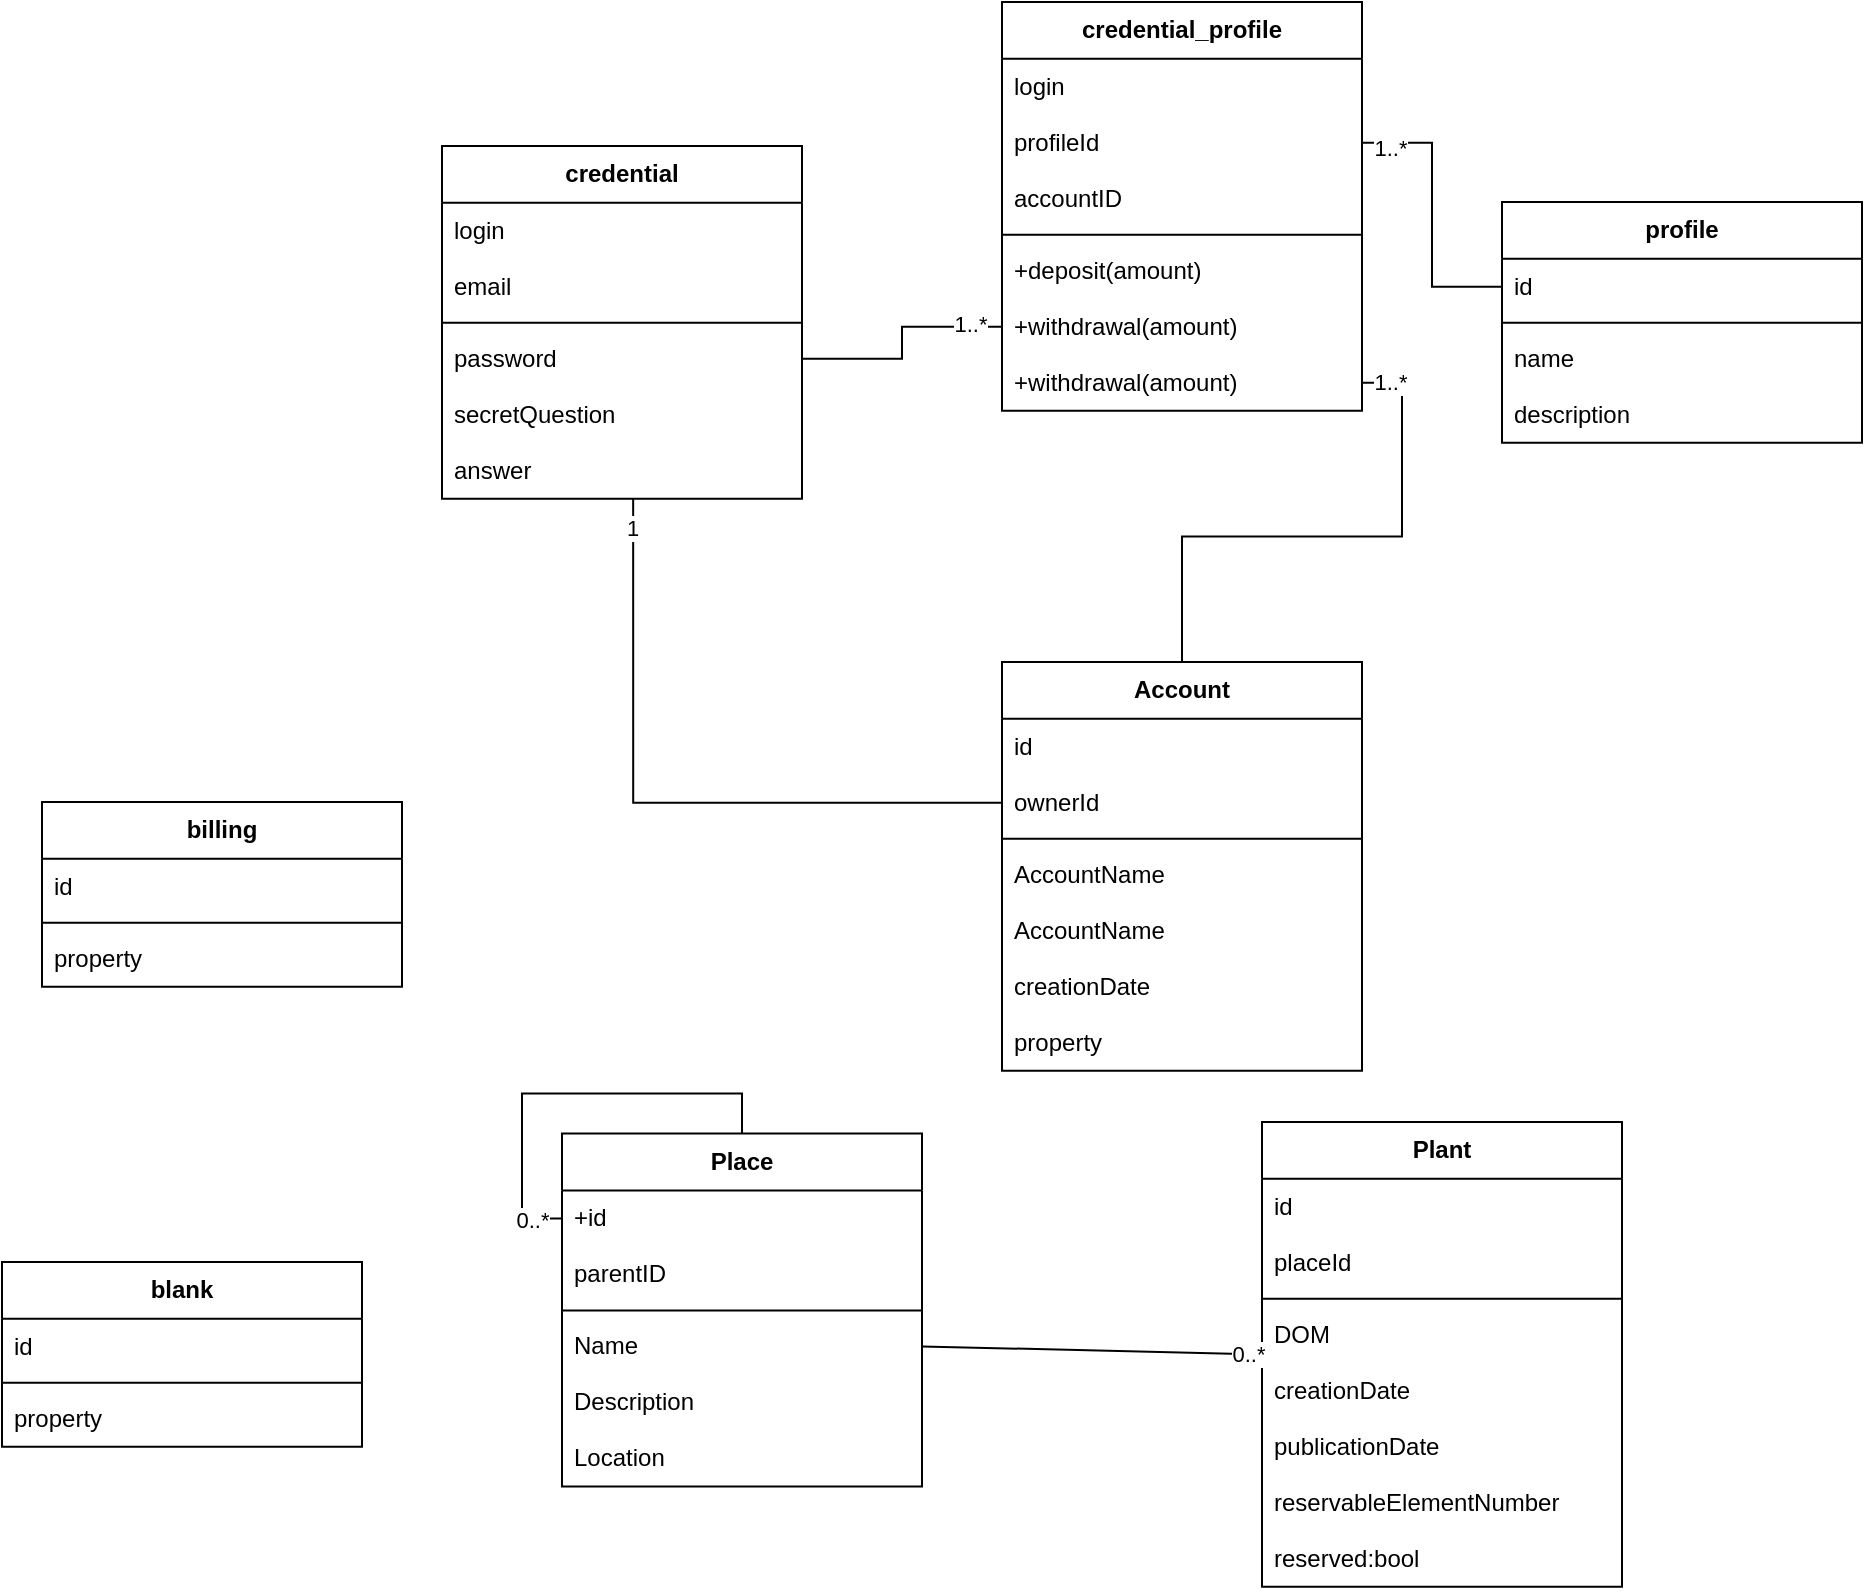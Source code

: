 <mxfile version="25.0.3">
  <diagram name="Page-1" id="x2t5C4RU685nWMusXcoe">
    <mxGraphModel dx="1430" dy="1666" grid="1" gridSize="10" guides="1" tooltips="1" connect="1" arrows="1" fold="1" page="1" pageScale="1" pageWidth="850" pageHeight="1100" math="0" shadow="0">
      <root>
        <mxCell id="0" />
        <mxCell id="1" parent="0" />
        <mxCell id="wzfwyT9dnHNH-9bryAYG-8" value="Plant" style="swimlane;fontStyle=1;align=center;verticalAlign=top;childLayout=stackLayout;horizontal=1;startSize=28.4;horizontalStack=0;resizeParent=1;resizeParentMax=0;resizeLast=0;collapsible=0;marginBottom=0;" vertex="1" parent="1">
          <mxGeometry x="690" y="500" width="180" height="232.4" as="geometry" />
        </mxCell>
        <mxCell id="wzfwyT9dnHNH-9bryAYG-23" value="id" style="text;strokeColor=none;fillColor=none;align=left;verticalAlign=top;spacingLeft=4;spacingRight=4;overflow=hidden;rotatable=0;points=[[0,0.5],[1,0.5]];portConstraint=eastwest;" vertex="1" parent="wzfwyT9dnHNH-9bryAYG-8">
          <mxGeometry y="28.4" width="180" height="28" as="geometry" />
        </mxCell>
        <mxCell id="wzfwyT9dnHNH-9bryAYG-9" value="placeId" style="text;strokeColor=none;fillColor=none;align=left;verticalAlign=top;spacingLeft=4;spacingRight=4;overflow=hidden;rotatable=0;points=[[0,0.5],[1,0.5]];portConstraint=eastwest;" vertex="1" parent="wzfwyT9dnHNH-9bryAYG-8">
          <mxGeometry y="56.4" width="180" height="28" as="geometry" />
        </mxCell>
        <mxCell id="wzfwyT9dnHNH-9bryAYG-11" style="line;strokeWidth=1;fillColor=none;align=left;verticalAlign=middle;spacingTop=-1;spacingLeft=3;spacingRight=3;rotatable=0;labelPosition=right;points=[];portConstraint=eastwest;strokeColor=inherit;" vertex="1" parent="wzfwyT9dnHNH-9bryAYG-8">
          <mxGeometry y="84.4" width="180" height="8" as="geometry" />
        </mxCell>
        <mxCell id="wzfwyT9dnHNH-9bryAYG-12" value="DOM" style="text;strokeColor=none;fillColor=none;align=left;verticalAlign=top;spacingLeft=4;spacingRight=4;overflow=hidden;rotatable=0;points=[[0,0.5],[1,0.5]];portConstraint=eastwest;" vertex="1" parent="wzfwyT9dnHNH-9bryAYG-8">
          <mxGeometry y="92.4" width="180" height="28" as="geometry" />
        </mxCell>
        <mxCell id="wzfwyT9dnHNH-9bryAYG-62" value="creationDate" style="text;strokeColor=none;fillColor=none;align=left;verticalAlign=top;spacingLeft=4;spacingRight=4;overflow=hidden;rotatable=0;points=[[0,0.5],[1,0.5]];portConstraint=eastwest;" vertex="1" parent="wzfwyT9dnHNH-9bryAYG-8">
          <mxGeometry y="120.4" width="180" height="28" as="geometry" />
        </mxCell>
        <mxCell id="wzfwyT9dnHNH-9bryAYG-13" value="publicationDate" style="text;strokeColor=none;fillColor=none;align=left;verticalAlign=top;spacingLeft=4;spacingRight=4;overflow=hidden;rotatable=0;points=[[0,0.5],[1,0.5]];portConstraint=eastwest;" vertex="1" parent="wzfwyT9dnHNH-9bryAYG-8">
          <mxGeometry y="148.4" width="180" height="28" as="geometry" />
        </mxCell>
        <mxCell id="wzfwyT9dnHNH-9bryAYG-66" value="reservableElementNumber" style="text;strokeColor=none;fillColor=none;align=left;verticalAlign=top;spacingLeft=4;spacingRight=4;overflow=hidden;rotatable=0;points=[[0,0.5],[1,0.5]];portConstraint=eastwest;" vertex="1" parent="wzfwyT9dnHNH-9bryAYG-8">
          <mxGeometry y="176.4" width="180" height="28" as="geometry" />
        </mxCell>
        <mxCell id="wzfwyT9dnHNH-9bryAYG-67" value="reserved:bool" style="text;strokeColor=none;fillColor=none;align=left;verticalAlign=top;spacingLeft=4;spacingRight=4;overflow=hidden;rotatable=0;points=[[0,0.5],[1,0.5]];portConstraint=eastwest;" vertex="1" parent="wzfwyT9dnHNH-9bryAYG-8">
          <mxGeometry y="204.4" width="180" height="28" as="geometry" />
        </mxCell>
        <mxCell id="wzfwyT9dnHNH-9bryAYG-15" value="Place" style="swimlane;fontStyle=1;align=center;verticalAlign=top;childLayout=stackLayout;horizontal=1;startSize=28.4;horizontalStack=0;resizeParent=1;resizeParentMax=0;resizeLast=0;collapsible=0;marginBottom=0;" vertex="1" parent="1">
          <mxGeometry x="340" y="505.8" width="180" height="176.4" as="geometry" />
        </mxCell>
        <mxCell id="wzfwyT9dnHNH-9bryAYG-16" value="+id" style="text;strokeColor=none;fillColor=none;align=left;verticalAlign=top;spacingLeft=4;spacingRight=4;overflow=hidden;rotatable=0;points=[[0,0.5],[1,0.5]];portConstraint=eastwest;" vertex="1" parent="wzfwyT9dnHNH-9bryAYG-15">
          <mxGeometry y="28.4" width="180" height="28" as="geometry" />
        </mxCell>
        <mxCell id="wzfwyT9dnHNH-9bryAYG-64" value="parentID" style="text;strokeColor=none;fillColor=none;align=left;verticalAlign=top;spacingLeft=4;spacingRight=4;overflow=hidden;rotatable=0;points=[[0,0.5],[1,0.5]];portConstraint=eastwest;" vertex="1" parent="wzfwyT9dnHNH-9bryAYG-15">
          <mxGeometry y="56.4" width="180" height="28" as="geometry" />
        </mxCell>
        <mxCell id="wzfwyT9dnHNH-9bryAYG-18" style="line;strokeWidth=1;fillColor=none;align=left;verticalAlign=middle;spacingTop=-1;spacingLeft=3;spacingRight=3;rotatable=0;labelPosition=right;points=[];portConstraint=eastwest;strokeColor=inherit;" vertex="1" parent="wzfwyT9dnHNH-9bryAYG-15">
          <mxGeometry y="84.4" width="180" height="8" as="geometry" />
        </mxCell>
        <mxCell id="wzfwyT9dnHNH-9bryAYG-19" value="Name" style="text;strokeColor=none;fillColor=none;align=left;verticalAlign=top;spacingLeft=4;spacingRight=4;overflow=hidden;rotatable=0;points=[[0,0.5],[1,0.5]];portConstraint=eastwest;" vertex="1" parent="wzfwyT9dnHNH-9bryAYG-15">
          <mxGeometry y="92.4" width="180" height="28" as="geometry" />
        </mxCell>
        <mxCell id="wzfwyT9dnHNH-9bryAYG-20" value="Description" style="text;strokeColor=none;fillColor=none;align=left;verticalAlign=top;spacingLeft=4;spacingRight=4;overflow=hidden;rotatable=0;points=[[0,0.5],[1,0.5]];portConstraint=eastwest;" vertex="1" parent="wzfwyT9dnHNH-9bryAYG-15">
          <mxGeometry y="120.4" width="180" height="28" as="geometry" />
        </mxCell>
        <mxCell id="wzfwyT9dnHNH-9bryAYG-21" value="Location" style="text;strokeColor=none;fillColor=none;align=left;verticalAlign=top;spacingLeft=4;spacingRight=4;overflow=hidden;rotatable=0;points=[[0,0.5],[1,0.5]];portConstraint=eastwest;" vertex="1" parent="wzfwyT9dnHNH-9bryAYG-15">
          <mxGeometry y="148.4" width="180" height="28" as="geometry" />
        </mxCell>
        <mxCell id="wzfwyT9dnHNH-9bryAYG-63" style="edgeStyle=orthogonalEdgeStyle;rounded=0;orthogonalLoop=1;jettySize=auto;html=1;exitX=0.5;exitY=0;exitDx=0;exitDy=0;entryX=0;entryY=0.5;entryDx=0;entryDy=0;endArrow=none;endFill=0;" edge="1" parent="wzfwyT9dnHNH-9bryAYG-15" source="wzfwyT9dnHNH-9bryAYG-15" target="wzfwyT9dnHNH-9bryAYG-16">
          <mxGeometry relative="1" as="geometry" />
        </mxCell>
        <mxCell id="wzfwyT9dnHNH-9bryAYG-65" value="0..*" style="edgeLabel;html=1;align=center;verticalAlign=middle;resizable=0;points=[];" vertex="1" connectable="0" parent="wzfwyT9dnHNH-9bryAYG-63">
          <mxGeometry x="0.854" y="-1" relative="1" as="geometry">
            <mxPoint as="offset" />
          </mxGeometry>
        </mxCell>
        <mxCell id="wzfwyT9dnHNH-9bryAYG-24" value="" style="endArrow=none;html=1;rounded=0;entryX=0;entryY=0.5;entryDx=0;entryDy=0;exitX=1;exitY=0.5;exitDx=0;exitDy=0;" edge="1" parent="1" source="wzfwyT9dnHNH-9bryAYG-19" target="wzfwyT9dnHNH-9bryAYG-8">
          <mxGeometry width="50" height="50" relative="1" as="geometry">
            <mxPoint x="530" y="592.2" as="sourcePoint" />
            <mxPoint x="590" y="515.8" as="targetPoint" />
          </mxGeometry>
        </mxCell>
        <mxCell id="wzfwyT9dnHNH-9bryAYG-28" value="0..*" style="edgeLabel;html=1;align=center;verticalAlign=middle;resizable=0;points=[];" vertex="1" connectable="0" parent="wzfwyT9dnHNH-9bryAYG-24">
          <mxGeometry x="0.92" relative="1" as="geometry">
            <mxPoint as="offset" />
          </mxGeometry>
        </mxCell>
        <mxCell id="wzfwyT9dnHNH-9bryAYG-29" value="credential" style="swimlane;fontStyle=1;align=center;verticalAlign=top;childLayout=stackLayout;horizontal=1;startSize=28.4;horizontalStack=0;resizeParent=1;resizeParentMax=0;resizeLast=0;collapsible=0;marginBottom=0;" vertex="1" parent="1">
          <mxGeometry x="280" y="12" width="180" height="176.4" as="geometry" />
        </mxCell>
        <mxCell id="wzfwyT9dnHNH-9bryAYG-30" value="login" style="text;strokeColor=none;fillColor=none;align=left;verticalAlign=top;spacingLeft=4;spacingRight=4;overflow=hidden;rotatable=0;points=[[0,0.5],[1,0.5]];portConstraint=eastwest;" vertex="1" parent="wzfwyT9dnHNH-9bryAYG-29">
          <mxGeometry y="28.4" width="180" height="28" as="geometry" />
        </mxCell>
        <mxCell id="wzfwyT9dnHNH-9bryAYG-31" value="email" style="text;strokeColor=none;fillColor=none;align=left;verticalAlign=top;spacingLeft=4;spacingRight=4;overflow=hidden;rotatable=0;points=[[0,0.5],[1,0.5]];portConstraint=eastwest;" vertex="1" parent="wzfwyT9dnHNH-9bryAYG-29">
          <mxGeometry y="56.4" width="180" height="28" as="geometry" />
        </mxCell>
        <mxCell id="wzfwyT9dnHNH-9bryAYG-32" style="line;strokeWidth=1;fillColor=none;align=left;verticalAlign=middle;spacingTop=-1;spacingLeft=3;spacingRight=3;rotatable=0;labelPosition=right;points=[];portConstraint=eastwest;strokeColor=inherit;" vertex="1" parent="wzfwyT9dnHNH-9bryAYG-29">
          <mxGeometry y="84.4" width="180" height="8" as="geometry" />
        </mxCell>
        <mxCell id="wzfwyT9dnHNH-9bryAYG-33" value="password" style="text;strokeColor=none;fillColor=none;align=left;verticalAlign=top;spacingLeft=4;spacingRight=4;overflow=hidden;rotatable=0;points=[[0,0.5],[1,0.5]];portConstraint=eastwest;" vertex="1" parent="wzfwyT9dnHNH-9bryAYG-29">
          <mxGeometry y="92.4" width="180" height="28" as="geometry" />
        </mxCell>
        <mxCell id="wzfwyT9dnHNH-9bryAYG-34" value="secretQuestion" style="text;strokeColor=none;fillColor=none;align=left;verticalAlign=top;spacingLeft=4;spacingRight=4;overflow=hidden;rotatable=0;points=[[0,0.5],[1,0.5]];portConstraint=eastwest;" vertex="1" parent="wzfwyT9dnHNH-9bryAYG-29">
          <mxGeometry y="120.4" width="180" height="28" as="geometry" />
        </mxCell>
        <mxCell id="wzfwyT9dnHNH-9bryAYG-35" value="answer" style="text;strokeColor=none;fillColor=none;align=left;verticalAlign=top;spacingLeft=4;spacingRight=4;overflow=hidden;rotatable=0;points=[[0,0.5],[1,0.5]];portConstraint=eastwest;" vertex="1" parent="wzfwyT9dnHNH-9bryAYG-29">
          <mxGeometry y="148.4" width="180" height="28" as="geometry" />
        </mxCell>
        <mxCell id="wzfwyT9dnHNH-9bryAYG-36" value="profile" style="swimlane;fontStyle=1;align=center;verticalAlign=top;childLayout=stackLayout;horizontal=1;startSize=28.4;horizontalStack=0;resizeParent=1;resizeParentMax=0;resizeLast=0;collapsible=0;marginBottom=0;" vertex="1" parent="1">
          <mxGeometry x="810" y="40" width="180" height="120.4" as="geometry" />
        </mxCell>
        <mxCell id="wzfwyT9dnHNH-9bryAYG-37" value="id" style="text;strokeColor=none;fillColor=none;align=left;verticalAlign=top;spacingLeft=4;spacingRight=4;overflow=hidden;rotatable=0;points=[[0,0.5],[1,0.5]];portConstraint=eastwest;" vertex="1" parent="wzfwyT9dnHNH-9bryAYG-36">
          <mxGeometry y="28.4" width="180" height="28" as="geometry" />
        </mxCell>
        <mxCell id="wzfwyT9dnHNH-9bryAYG-39" style="line;strokeWidth=1;fillColor=none;align=left;verticalAlign=middle;spacingTop=-1;spacingLeft=3;spacingRight=3;rotatable=0;labelPosition=right;points=[];portConstraint=eastwest;strokeColor=inherit;" vertex="1" parent="wzfwyT9dnHNH-9bryAYG-36">
          <mxGeometry y="56.4" width="180" height="8" as="geometry" />
        </mxCell>
        <mxCell id="wzfwyT9dnHNH-9bryAYG-40" value="name" style="text;strokeColor=none;fillColor=none;align=left;verticalAlign=top;spacingLeft=4;spacingRight=4;overflow=hidden;rotatable=0;points=[[0,0.5],[1,0.5]];portConstraint=eastwest;" vertex="1" parent="wzfwyT9dnHNH-9bryAYG-36">
          <mxGeometry y="64.4" width="180" height="28" as="geometry" />
        </mxCell>
        <mxCell id="wzfwyT9dnHNH-9bryAYG-41" value="description" style="text;strokeColor=none;fillColor=none;align=left;verticalAlign=top;spacingLeft=4;spacingRight=4;overflow=hidden;rotatable=0;points=[[0,0.5],[1,0.5]];portConstraint=eastwest;" vertex="1" parent="wzfwyT9dnHNH-9bryAYG-36">
          <mxGeometry y="92.4" width="180" height="28" as="geometry" />
        </mxCell>
        <mxCell id="wzfwyT9dnHNH-9bryAYG-43" value="credential_profile" style="swimlane;fontStyle=1;align=center;verticalAlign=top;childLayout=stackLayout;horizontal=1;startSize=28.4;horizontalStack=0;resizeParent=1;resizeParentMax=0;resizeLast=0;collapsible=0;marginBottom=0;" vertex="1" parent="1">
          <mxGeometry x="560" y="-60" width="180" height="204.4" as="geometry" />
        </mxCell>
        <mxCell id="wzfwyT9dnHNH-9bryAYG-44" value="login" style="text;strokeColor=none;fillColor=none;align=left;verticalAlign=top;spacingLeft=4;spacingRight=4;overflow=hidden;rotatable=0;points=[[0,0.5],[1,0.5]];portConstraint=eastwest;" vertex="1" parent="wzfwyT9dnHNH-9bryAYG-43">
          <mxGeometry y="28.4" width="180" height="28" as="geometry" />
        </mxCell>
        <mxCell id="wzfwyT9dnHNH-9bryAYG-45" value="profileId" style="text;strokeColor=none;fillColor=none;align=left;verticalAlign=top;spacingLeft=4;spacingRight=4;overflow=hidden;rotatable=0;points=[[0,0.5],[1,0.5]];portConstraint=eastwest;" vertex="1" parent="wzfwyT9dnHNH-9bryAYG-43">
          <mxGeometry y="56.4" width="180" height="28" as="geometry" />
        </mxCell>
        <mxCell id="wzfwyT9dnHNH-9bryAYG-85" value="accountID" style="text;strokeColor=none;fillColor=none;align=left;verticalAlign=top;spacingLeft=4;spacingRight=4;overflow=hidden;rotatable=0;points=[[0,0.5],[1,0.5]];portConstraint=eastwest;" vertex="1" parent="wzfwyT9dnHNH-9bryAYG-43">
          <mxGeometry y="84.4" width="180" height="28" as="geometry" />
        </mxCell>
        <mxCell id="wzfwyT9dnHNH-9bryAYG-46" style="line;strokeWidth=1;fillColor=none;align=left;verticalAlign=middle;spacingTop=-1;spacingLeft=3;spacingRight=3;rotatable=0;labelPosition=right;points=[];portConstraint=eastwest;strokeColor=inherit;" vertex="1" parent="wzfwyT9dnHNH-9bryAYG-43">
          <mxGeometry y="112.4" width="180" height="8" as="geometry" />
        </mxCell>
        <mxCell id="wzfwyT9dnHNH-9bryAYG-47" value="+deposit(amount)" style="text;strokeColor=none;fillColor=none;align=left;verticalAlign=top;spacingLeft=4;spacingRight=4;overflow=hidden;rotatable=0;points=[[0,0.5],[1,0.5]];portConstraint=eastwest;" vertex="1" parent="wzfwyT9dnHNH-9bryAYG-43">
          <mxGeometry y="120.4" width="180" height="28" as="geometry" />
        </mxCell>
        <mxCell id="wzfwyT9dnHNH-9bryAYG-48" value="+withdrawal(amount)" style="text;strokeColor=none;fillColor=none;align=left;verticalAlign=top;spacingLeft=4;spacingRight=4;overflow=hidden;rotatable=0;points=[[0,0.5],[1,0.5]];portConstraint=eastwest;" vertex="1" parent="wzfwyT9dnHNH-9bryAYG-43">
          <mxGeometry y="148.4" width="180" height="28" as="geometry" />
        </mxCell>
        <mxCell id="wzfwyT9dnHNH-9bryAYG-49" value="+withdrawal(amount)" style="text;strokeColor=none;fillColor=none;align=left;verticalAlign=top;spacingLeft=4;spacingRight=4;overflow=hidden;rotatable=0;points=[[0,0.5],[1,0.5]];portConstraint=eastwest;" vertex="1" parent="wzfwyT9dnHNH-9bryAYG-43">
          <mxGeometry y="176.4" width="180" height="28" as="geometry" />
        </mxCell>
        <mxCell id="wzfwyT9dnHNH-9bryAYG-50" value="blank" style="swimlane;fontStyle=1;align=center;verticalAlign=top;childLayout=stackLayout;horizontal=1;startSize=28.4;horizontalStack=0;resizeParent=1;resizeParentMax=0;resizeLast=0;collapsible=0;marginBottom=0;" vertex="1" parent="1">
          <mxGeometry x="60" y="570" width="180" height="92.4" as="geometry" />
        </mxCell>
        <mxCell id="wzfwyT9dnHNH-9bryAYG-51" value="id" style="text;strokeColor=none;fillColor=none;align=left;verticalAlign=top;spacingLeft=4;spacingRight=4;overflow=hidden;rotatable=0;points=[[0,0.5],[1,0.5]];portConstraint=eastwest;" vertex="1" parent="wzfwyT9dnHNH-9bryAYG-50">
          <mxGeometry y="28.4" width="180" height="28" as="geometry" />
        </mxCell>
        <mxCell id="wzfwyT9dnHNH-9bryAYG-53" style="line;strokeWidth=1;fillColor=none;align=left;verticalAlign=middle;spacingTop=-1;spacingLeft=3;spacingRight=3;rotatable=0;labelPosition=right;points=[];portConstraint=eastwest;strokeColor=inherit;" vertex="1" parent="wzfwyT9dnHNH-9bryAYG-50">
          <mxGeometry y="56.4" width="180" height="8" as="geometry" />
        </mxCell>
        <mxCell id="wzfwyT9dnHNH-9bryAYG-56" value="property" style="text;strokeColor=none;fillColor=none;align=left;verticalAlign=top;spacingLeft=4;spacingRight=4;overflow=hidden;rotatable=0;points=[[0,0.5],[1,0.5]];portConstraint=eastwest;" vertex="1" parent="wzfwyT9dnHNH-9bryAYG-50">
          <mxGeometry y="64.4" width="180" height="28" as="geometry" />
        </mxCell>
        <mxCell id="wzfwyT9dnHNH-9bryAYG-57" value="" style="edgeStyle=orthogonalEdgeStyle;rounded=0;orthogonalLoop=1;jettySize=auto;html=1;endArrow=none;endFill=0;" edge="1" parent="1" source="wzfwyT9dnHNH-9bryAYG-33" target="wzfwyT9dnHNH-9bryAYG-48">
          <mxGeometry relative="1" as="geometry" />
        </mxCell>
        <mxCell id="wzfwyT9dnHNH-9bryAYG-58" value="1..*" style="edgeLabel;html=1;align=center;verticalAlign=middle;resizable=0;points=[];" vertex="1" connectable="0" parent="wzfwyT9dnHNH-9bryAYG-57">
          <mxGeometry x="0.719" y="2" relative="1" as="geometry">
            <mxPoint as="offset" />
          </mxGeometry>
        </mxCell>
        <mxCell id="wzfwyT9dnHNH-9bryAYG-59" value="" style="edgeStyle=orthogonalEdgeStyle;rounded=0;orthogonalLoop=1;jettySize=auto;html=1;endArrow=none;endFill=0;" edge="1" parent="1" source="wzfwyT9dnHNH-9bryAYG-37" target="wzfwyT9dnHNH-9bryAYG-45">
          <mxGeometry relative="1" as="geometry" />
        </mxCell>
        <mxCell id="wzfwyT9dnHNH-9bryAYG-60" value="1..*" style="edgeLabel;html=1;align=center;verticalAlign=middle;resizable=0;points=[];" vertex="1" connectable="0" parent="wzfwyT9dnHNH-9bryAYG-59">
          <mxGeometry x="0.806" y="2" relative="1" as="geometry">
            <mxPoint as="offset" />
          </mxGeometry>
        </mxCell>
        <mxCell id="wzfwyT9dnHNH-9bryAYG-69" value="billing" style="swimlane;fontStyle=1;align=center;verticalAlign=top;childLayout=stackLayout;horizontal=1;startSize=28.4;horizontalStack=0;resizeParent=1;resizeParentMax=0;resizeLast=0;collapsible=0;marginBottom=0;" vertex="1" parent="1">
          <mxGeometry x="80" y="340" width="180" height="92.4" as="geometry" />
        </mxCell>
        <mxCell id="wzfwyT9dnHNH-9bryAYG-70" value="id" style="text;strokeColor=none;fillColor=none;align=left;verticalAlign=top;spacingLeft=4;spacingRight=4;overflow=hidden;rotatable=0;points=[[0,0.5],[1,0.5]];portConstraint=eastwest;" vertex="1" parent="wzfwyT9dnHNH-9bryAYG-69">
          <mxGeometry y="28.4" width="180" height="28" as="geometry" />
        </mxCell>
        <mxCell id="wzfwyT9dnHNH-9bryAYG-71" style="line;strokeWidth=1;fillColor=none;align=left;verticalAlign=middle;spacingTop=-1;spacingLeft=3;spacingRight=3;rotatable=0;labelPosition=right;points=[];portConstraint=eastwest;strokeColor=inherit;" vertex="1" parent="wzfwyT9dnHNH-9bryAYG-69">
          <mxGeometry y="56.4" width="180" height="8" as="geometry" />
        </mxCell>
        <mxCell id="wzfwyT9dnHNH-9bryAYG-72" value="property" style="text;strokeColor=none;fillColor=none;align=left;verticalAlign=top;spacingLeft=4;spacingRight=4;overflow=hidden;rotatable=0;points=[[0,0.5],[1,0.5]];portConstraint=eastwest;" vertex="1" parent="wzfwyT9dnHNH-9bryAYG-69">
          <mxGeometry y="64.4" width="180" height="28" as="geometry" />
        </mxCell>
        <mxCell id="wzfwyT9dnHNH-9bryAYG-81" value="" style="edgeStyle=orthogonalEdgeStyle;rounded=0;orthogonalLoop=1;jettySize=auto;html=1;endArrow=none;endFill=0;" edge="1" parent="1" source="wzfwyT9dnHNH-9bryAYG-73" target="wzfwyT9dnHNH-9bryAYG-49">
          <mxGeometry relative="1" as="geometry" />
        </mxCell>
        <mxCell id="wzfwyT9dnHNH-9bryAYG-87" value="1..*" style="edgeLabel;html=1;align=center;verticalAlign=middle;resizable=0;points=[];" vertex="1" connectable="0" parent="wzfwyT9dnHNH-9bryAYG-81">
          <mxGeometry x="0.895" y="-1" relative="1" as="geometry">
            <mxPoint as="offset" />
          </mxGeometry>
        </mxCell>
        <mxCell id="wzfwyT9dnHNH-9bryAYG-73" value="Account" style="swimlane;fontStyle=1;align=center;verticalAlign=top;childLayout=stackLayout;horizontal=1;startSize=28.4;horizontalStack=0;resizeParent=1;resizeParentMax=0;resizeLast=0;collapsible=0;marginBottom=0;" vertex="1" parent="1">
          <mxGeometry x="560" y="270" width="180" height="204.4" as="geometry" />
        </mxCell>
        <mxCell id="wzfwyT9dnHNH-9bryAYG-80" value="id" style="text;strokeColor=none;fillColor=none;align=left;verticalAlign=top;spacingLeft=4;spacingRight=4;overflow=hidden;rotatable=0;points=[[0,0.5],[1,0.5]];portConstraint=eastwest;" vertex="1" parent="wzfwyT9dnHNH-9bryAYG-73">
          <mxGeometry y="28.4" width="180" height="28" as="geometry" />
        </mxCell>
        <mxCell id="wzfwyT9dnHNH-9bryAYG-74" value="ownerId" style="text;strokeColor=none;fillColor=none;align=left;verticalAlign=top;spacingLeft=4;spacingRight=4;overflow=hidden;rotatable=0;points=[[0,0.5],[1,0.5]];portConstraint=eastwest;" vertex="1" parent="wzfwyT9dnHNH-9bryAYG-73">
          <mxGeometry y="56.4" width="180" height="28" as="geometry" />
        </mxCell>
        <mxCell id="wzfwyT9dnHNH-9bryAYG-75" style="line;strokeWidth=1;fillColor=none;align=left;verticalAlign=middle;spacingTop=-1;spacingLeft=3;spacingRight=3;rotatable=0;labelPosition=right;points=[];portConstraint=eastwest;strokeColor=inherit;" vertex="1" parent="wzfwyT9dnHNH-9bryAYG-73">
          <mxGeometry y="84.4" width="180" height="8" as="geometry" />
        </mxCell>
        <mxCell id="wzfwyT9dnHNH-9bryAYG-82" value="AccountName" style="text;strokeColor=none;fillColor=none;align=left;verticalAlign=top;spacingLeft=4;spacingRight=4;overflow=hidden;rotatable=0;points=[[0,0.5],[1,0.5]];portConstraint=eastwest;" vertex="1" parent="wzfwyT9dnHNH-9bryAYG-73">
          <mxGeometry y="92.4" width="180" height="28" as="geometry" />
        </mxCell>
        <mxCell id="wzfwyT9dnHNH-9bryAYG-78" value="AccountName" style="text;strokeColor=none;fillColor=none;align=left;verticalAlign=top;spacingLeft=4;spacingRight=4;overflow=hidden;rotatable=0;points=[[0,0.5],[1,0.5]];portConstraint=eastwest;" vertex="1" parent="wzfwyT9dnHNH-9bryAYG-73">
          <mxGeometry y="120.4" width="180" height="28" as="geometry" />
        </mxCell>
        <mxCell id="wzfwyT9dnHNH-9bryAYG-79" value="creationDate" style="text;strokeColor=none;fillColor=none;align=left;verticalAlign=top;spacingLeft=4;spacingRight=4;overflow=hidden;rotatable=0;points=[[0,0.5],[1,0.5]];portConstraint=eastwest;" vertex="1" parent="wzfwyT9dnHNH-9bryAYG-73">
          <mxGeometry y="148.4" width="180" height="28" as="geometry" />
        </mxCell>
        <mxCell id="wzfwyT9dnHNH-9bryAYG-76" value="property" style="text;strokeColor=none;fillColor=none;align=left;verticalAlign=top;spacingLeft=4;spacingRight=4;overflow=hidden;rotatable=0;points=[[0,0.5],[1,0.5]];portConstraint=eastwest;" vertex="1" parent="wzfwyT9dnHNH-9bryAYG-73">
          <mxGeometry y="176.4" width="180" height="28" as="geometry" />
        </mxCell>
        <mxCell id="wzfwyT9dnHNH-9bryAYG-89" style="edgeStyle=orthogonalEdgeStyle;rounded=0;orthogonalLoop=1;jettySize=auto;html=1;entryX=0.531;entryY=1.003;entryDx=0;entryDy=0;entryPerimeter=0;endArrow=none;endFill=0;" edge="1" parent="1" source="wzfwyT9dnHNH-9bryAYG-74" target="wzfwyT9dnHNH-9bryAYG-35">
          <mxGeometry relative="1" as="geometry" />
        </mxCell>
        <mxCell id="wzfwyT9dnHNH-9bryAYG-90" value="1" style="edgeLabel;html=1;align=center;verticalAlign=middle;resizable=0;points=[];" vertex="1" connectable="0" parent="wzfwyT9dnHNH-9bryAYG-89">
          <mxGeometry x="0.918" y="1" relative="1" as="geometry">
            <mxPoint as="offset" />
          </mxGeometry>
        </mxCell>
      </root>
    </mxGraphModel>
  </diagram>
</mxfile>
